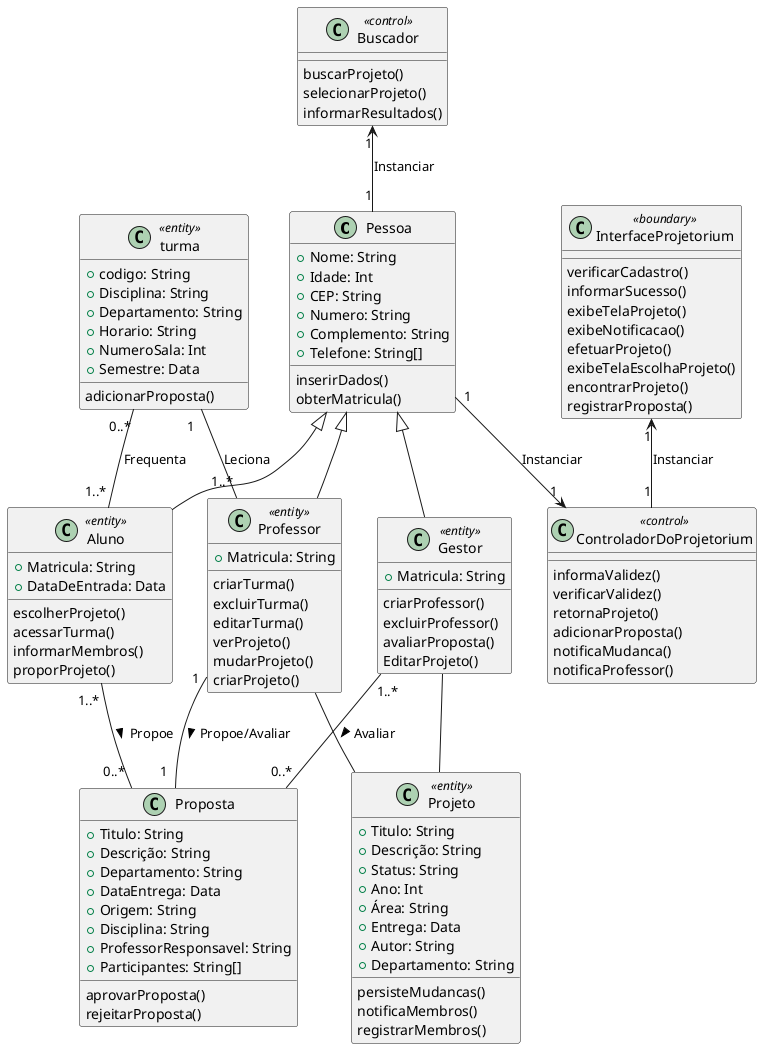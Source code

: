 @startuml ClasseDeProjeto

    class Pessoa{
        +Nome: String
        +Idade: Int
        +CEP: String
        +Numero: String
        +Complemento: String
        +Telefone: String[]
        inserirDados()
        obterMatricula()
    }

    class Professor <<entity>>{
        +Matricula: String 
        criarTurma()
        excluirTurma()
        editarTurma()
        verProjeto()
        mudarProjeto()
        criarProjeto()
    }

    class Aluno <<entity>>{
        +Matricula: String
        +DataDeEntrada: Data
        escolherProjeto()
        acessarTurma()
        informarMembros()
        proporProjeto()
    }

    class Gestor <<entity>>{
        +Matricula: String
        criarProfessor()
        excluirProfessor()
        avaliarProposta()
        EditarProjeto()
    }

    class Projeto <<entity>>{
        +Titulo: String
        +Descrição: String
        +Status: String
        +Ano: Int
        +Área: String
        +Entrega: Data
        +Autor: String
        +Departamento: String
        persisteMudancas()
        notificaMembros()
        registrarMembros()
    }

    class turma <<entity>>{
        +codigo: String
        +Disciplina: String
        +Departamento: String
        +Horario: String
        +NumeroSala: Int
        +Semestre: Data
        adicionarProposta()
    }

    class Proposta{
        +Titulo: String
        +Descrição: String
        +Departamento: String
        +DataEntrega: Data
        +Origem: String
        +Disciplina: String
        +ProfessorResponsavel: String
        +Participantes: String[]
        aprovarProposta()
        rejeitarProposta()

    }

    class Buscador <<control>> {
    buscarProjeto()
    selecionarProjeto()
    informarResultados()
}
    
    class InterfaceProjetorium <<boundary>>{
        verificarCadastro()
        informarSucesso()
        exibeTelaProjeto()
        exibeNotificacao()
        efetuarProjeto()
        exibeTelaEscolhaProjeto()
        encontrarProjeto()
        registrarProposta()
    }
    class ControladorDoProjetorium <<control>>{
        informaValidez()
        verificarValidez()
        retornaProjeto()
        adicionarProposta()
        notificaMudanca()
        notificaProfessor()
        
    }


    Pessoa <|-- Professor
    Pessoa <|-- Aluno
    Pessoa <|-- Gestor
    Buscador "1" <-- "1" Pessoa: Instanciar
    Pessoa "1" --> "1" ControladorDoProjetorium: Instanciar
    InterfaceProjetorium "1" <-- "1" ControladorDoProjetorium: Instanciar

    Aluno "1..* " -- "0..* " Proposta: Propoe >
    Gestor "1..*      "  -- "      0..*" Proposta : Avaliar >
    Professor "1" --  "1  " Proposta: Propoe/Avaliar >

    Gestor  --  Projeto
    Professor  --  Projeto

    turma "0..*" -- "1..* " Aluno : Frequenta
    turma "1   "-- "1..*" Professor: Leciona

@enduml

